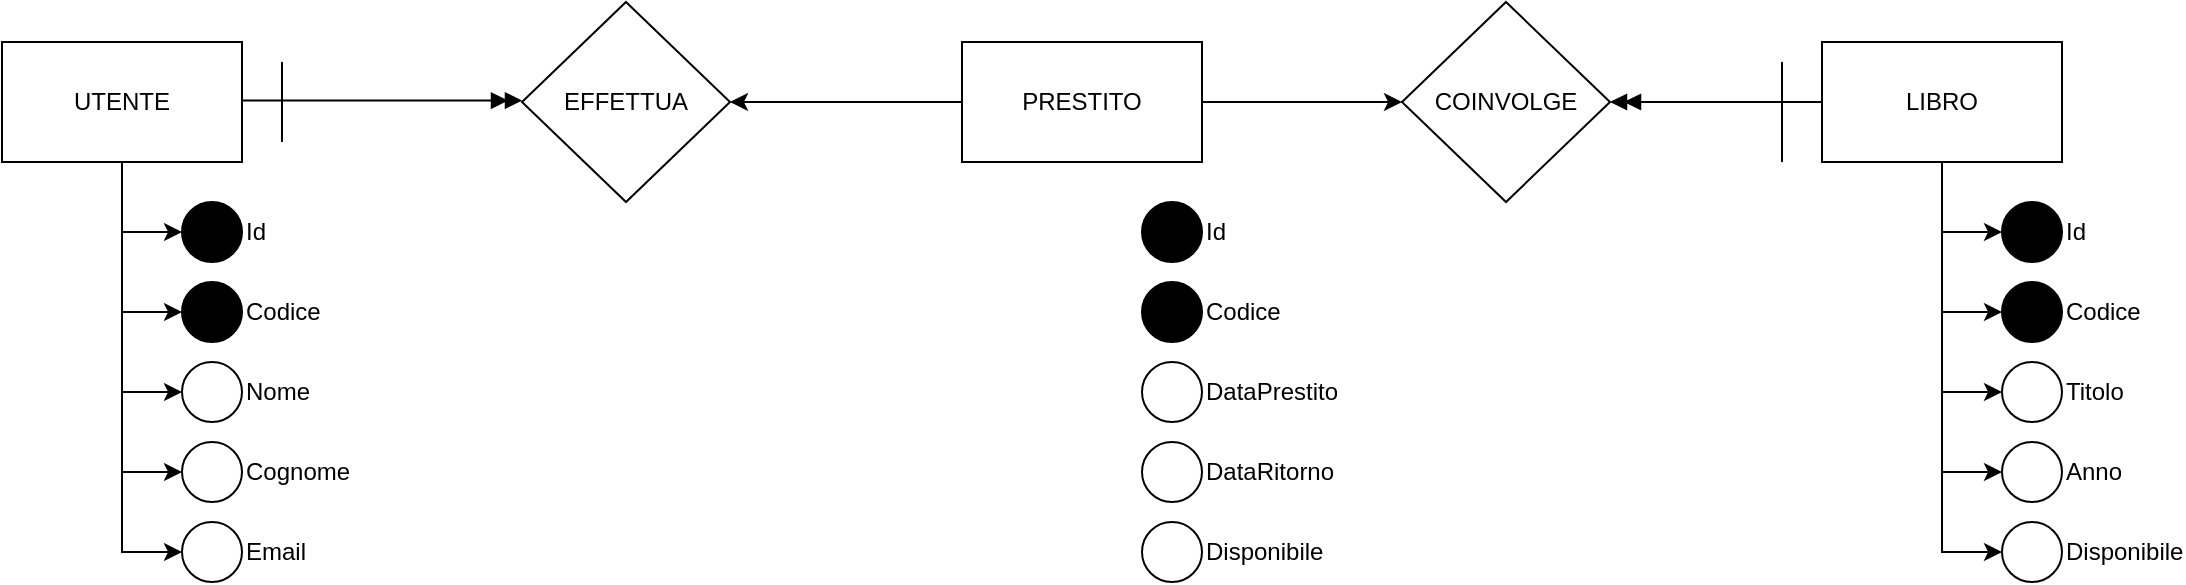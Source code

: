 <mxfile version="24.7.8">
  <diagram name="Pagina-1" id="EC0b3j3rKdC_2_Fga6yG">
    <mxGraphModel dx="569" dy="740" grid="1" gridSize="10" guides="1" tooltips="1" connect="1" arrows="1" fold="1" page="1" pageScale="1" pageWidth="827" pageHeight="1169" math="0" shadow="0">
      <root>
        <mxCell id="0" />
        <mxCell id="1" parent="0" />
        <mxCell id="QWpr_rKuZCy_GIZtgliI-5" style="edgeStyle=orthogonalEdgeStyle;rounded=0;orthogonalLoop=1;jettySize=auto;html=1;entryX=0;entryY=0.5;entryDx=0;entryDy=0;endArrow=doubleBlock;endFill=1;" edge="1" parent="1">
          <mxGeometry relative="1" as="geometry">
            <mxPoint x="160" y="559.29" as="sourcePoint" />
            <mxPoint x="300.0" y="559.29" as="targetPoint" />
          </mxGeometry>
        </mxCell>
        <mxCell id="QWpr_rKuZCy_GIZtgliI-72" style="edgeStyle=orthogonalEdgeStyle;rounded=0;orthogonalLoop=1;jettySize=auto;html=1;entryX=0;entryY=0.5;entryDx=0;entryDy=0;" edge="1" parent="1" source="QWpr_rKuZCy_GIZtgliI-3" target="QWpr_rKuZCy_GIZtgliI-36">
          <mxGeometry relative="1" as="geometry" />
        </mxCell>
        <mxCell id="QWpr_rKuZCy_GIZtgliI-73" style="edgeStyle=orthogonalEdgeStyle;rounded=0;orthogonalLoop=1;jettySize=auto;html=1;entryX=0;entryY=0.5;entryDx=0;entryDy=0;" edge="1" parent="1" source="QWpr_rKuZCy_GIZtgliI-3" target="QWpr_rKuZCy_GIZtgliI-44">
          <mxGeometry relative="1" as="geometry" />
        </mxCell>
        <mxCell id="QWpr_rKuZCy_GIZtgliI-74" style="edgeStyle=orthogonalEdgeStyle;rounded=0;orthogonalLoop=1;jettySize=auto;html=1;entryX=0;entryY=0.5;entryDx=0;entryDy=0;" edge="1" parent="1" source="QWpr_rKuZCy_GIZtgliI-3" target="QWpr_rKuZCy_GIZtgliI-38">
          <mxGeometry relative="1" as="geometry" />
        </mxCell>
        <mxCell id="QWpr_rKuZCy_GIZtgliI-75" style="edgeStyle=orthogonalEdgeStyle;rounded=0;orthogonalLoop=1;jettySize=auto;html=1;entryX=0;entryY=0.5;entryDx=0;entryDy=0;" edge="1" parent="1" source="QWpr_rKuZCy_GIZtgliI-3" target="QWpr_rKuZCy_GIZtgliI-40">
          <mxGeometry relative="1" as="geometry" />
        </mxCell>
        <mxCell id="QWpr_rKuZCy_GIZtgliI-76" style="edgeStyle=orthogonalEdgeStyle;rounded=0;orthogonalLoop=1;jettySize=auto;html=1;entryX=0;entryY=0.5;entryDx=0;entryDy=0;" edge="1" parent="1" source="QWpr_rKuZCy_GIZtgliI-3" target="QWpr_rKuZCy_GIZtgliI-42">
          <mxGeometry relative="1" as="geometry" />
        </mxCell>
        <mxCell id="QWpr_rKuZCy_GIZtgliI-79" style="edgeStyle=orthogonalEdgeStyle;rounded=0;orthogonalLoop=1;jettySize=auto;html=1;entryX=1;entryY=0.5;entryDx=0;entryDy=0;endArrow=doubleBlock;endFill=1;" edge="1" parent="1" source="QWpr_rKuZCy_GIZtgliI-3" target="QWpr_rKuZCy_GIZtgliI-77">
          <mxGeometry relative="1" as="geometry" />
        </mxCell>
        <mxCell id="QWpr_rKuZCy_GIZtgliI-3" value="LIBRO" style="rounded=0;whiteSpace=wrap;html=1;" vertex="1" parent="1">
          <mxGeometry x="950" y="530" width="120" height="60" as="geometry" />
        </mxCell>
        <mxCell id="QWpr_rKuZCy_GIZtgliI-4" value="EFFETTUA" style="rhombus;whiteSpace=wrap;html=1;" vertex="1" parent="1">
          <mxGeometry x="300" y="510" width="104" height="100" as="geometry" />
        </mxCell>
        <mxCell id="QWpr_rKuZCy_GIZtgliI-36" value="" style="ellipse;whiteSpace=wrap;html=1;aspect=fixed;strokeColor=#000000;fillColor=#000000;" vertex="1" parent="1">
          <mxGeometry x="1040" y="610" width="30" height="30" as="geometry" />
        </mxCell>
        <mxCell id="QWpr_rKuZCy_GIZtgliI-37" value="Id" style="text;html=1;align=left;verticalAlign=middle;whiteSpace=wrap;rounded=0;" vertex="1" parent="1">
          <mxGeometry x="1070" y="610" width="60" height="30" as="geometry" />
        </mxCell>
        <mxCell id="QWpr_rKuZCy_GIZtgliI-38" value="" style="ellipse;whiteSpace=wrap;html=1;aspect=fixed;" vertex="1" parent="1">
          <mxGeometry x="1040" y="690" width="30" height="30" as="geometry" />
        </mxCell>
        <mxCell id="QWpr_rKuZCy_GIZtgliI-39" value="Titolo" style="text;html=1;align=left;verticalAlign=middle;whiteSpace=wrap;rounded=0;" vertex="1" parent="1">
          <mxGeometry x="1070" y="690" width="60" height="30" as="geometry" />
        </mxCell>
        <mxCell id="QWpr_rKuZCy_GIZtgliI-40" value="" style="ellipse;whiteSpace=wrap;html=1;aspect=fixed;" vertex="1" parent="1">
          <mxGeometry x="1040" y="730" width="30" height="30" as="geometry" />
        </mxCell>
        <mxCell id="QWpr_rKuZCy_GIZtgliI-41" value="Anno" style="text;html=1;align=left;verticalAlign=middle;whiteSpace=wrap;rounded=0;" vertex="1" parent="1">
          <mxGeometry x="1070" y="730" width="60" height="30" as="geometry" />
        </mxCell>
        <mxCell id="QWpr_rKuZCy_GIZtgliI-42" value="" style="ellipse;whiteSpace=wrap;html=1;aspect=fixed;" vertex="1" parent="1">
          <mxGeometry x="1040" y="770" width="30" height="30" as="geometry" />
        </mxCell>
        <mxCell id="QWpr_rKuZCy_GIZtgliI-43" value="Disponibile" style="text;html=1;align=left;verticalAlign=middle;whiteSpace=wrap;rounded=0;" vertex="1" parent="1">
          <mxGeometry x="1070" y="770" width="60" height="30" as="geometry" />
        </mxCell>
        <mxCell id="QWpr_rKuZCy_GIZtgliI-44" value="" style="ellipse;whiteSpace=wrap;html=1;aspect=fixed;strokeColor=#000000;fillColor=#000000;" vertex="1" parent="1">
          <mxGeometry x="1040" y="650" width="30" height="30" as="geometry" />
        </mxCell>
        <mxCell id="QWpr_rKuZCy_GIZtgliI-45" value="Codice" style="text;html=1;align=left;verticalAlign=middle;whiteSpace=wrap;rounded=0;" vertex="1" parent="1">
          <mxGeometry x="1070" y="650" width="60" height="30" as="geometry" />
        </mxCell>
        <mxCell id="QWpr_rKuZCy_GIZtgliI-51" style="edgeStyle=orthogonalEdgeStyle;rounded=0;orthogonalLoop=1;jettySize=auto;html=1;entryX=0;entryY=0.5;entryDx=0;entryDy=0;" edge="1" source="QWpr_rKuZCy_GIZtgliI-56" target="QWpr_rKuZCy_GIZtgliI-58" parent="1">
          <mxGeometry relative="1" as="geometry" />
        </mxCell>
        <mxCell id="QWpr_rKuZCy_GIZtgliI-52" style="edgeStyle=orthogonalEdgeStyle;rounded=0;orthogonalLoop=1;jettySize=auto;html=1;entryX=0;entryY=0.5;entryDx=0;entryDy=0;" edge="1" source="QWpr_rKuZCy_GIZtgliI-56" target="QWpr_rKuZCy_GIZtgliI-66" parent="1">
          <mxGeometry relative="1" as="geometry" />
        </mxCell>
        <mxCell id="QWpr_rKuZCy_GIZtgliI-53" style="edgeStyle=orthogonalEdgeStyle;rounded=0;orthogonalLoop=1;jettySize=auto;html=1;entryX=0;entryY=0.5;entryDx=0;entryDy=0;" edge="1" source="QWpr_rKuZCy_GIZtgliI-56" target="QWpr_rKuZCy_GIZtgliI-60" parent="1">
          <mxGeometry relative="1" as="geometry" />
        </mxCell>
        <mxCell id="QWpr_rKuZCy_GIZtgliI-54" style="edgeStyle=orthogonalEdgeStyle;rounded=0;orthogonalLoop=1;jettySize=auto;html=1;entryX=0;entryY=0.5;entryDx=0;entryDy=0;" edge="1" source="QWpr_rKuZCy_GIZtgliI-56" target="QWpr_rKuZCy_GIZtgliI-62" parent="1">
          <mxGeometry relative="1" as="geometry" />
        </mxCell>
        <mxCell id="QWpr_rKuZCy_GIZtgliI-55" style="edgeStyle=orthogonalEdgeStyle;rounded=0;orthogonalLoop=1;jettySize=auto;html=1;entryX=0;entryY=0.5;entryDx=0;entryDy=0;" edge="1" source="QWpr_rKuZCy_GIZtgliI-56" target="QWpr_rKuZCy_GIZtgliI-64" parent="1">
          <mxGeometry relative="1" as="geometry" />
        </mxCell>
        <mxCell id="QWpr_rKuZCy_GIZtgliI-56" value="UTENTE" style="rounded=0;whiteSpace=wrap;html=1;" vertex="1" parent="1">
          <mxGeometry x="40" y="530" width="120" height="60" as="geometry" />
        </mxCell>
        <mxCell id="QWpr_rKuZCy_GIZtgliI-57" value="" style="endArrow=none;html=1;rounded=0;" edge="1" parent="1">
          <mxGeometry width="50" height="50" relative="1" as="geometry">
            <mxPoint x="180" y="580" as="sourcePoint" />
            <mxPoint x="180" y="540" as="targetPoint" />
          </mxGeometry>
        </mxCell>
        <mxCell id="QWpr_rKuZCy_GIZtgliI-58" value="" style="ellipse;whiteSpace=wrap;html=1;aspect=fixed;strokeColor=#000000;fillColor=#000000;" vertex="1" parent="1">
          <mxGeometry x="130" y="610" width="30" height="30" as="geometry" />
        </mxCell>
        <mxCell id="QWpr_rKuZCy_GIZtgliI-59" value="Id" style="text;html=1;align=left;verticalAlign=middle;whiteSpace=wrap;rounded=0;" vertex="1" parent="1">
          <mxGeometry x="160" y="610" width="60" height="30" as="geometry" />
        </mxCell>
        <mxCell id="QWpr_rKuZCy_GIZtgliI-60" value="" style="ellipse;whiteSpace=wrap;html=1;aspect=fixed;" vertex="1" parent="1">
          <mxGeometry x="130" y="690" width="30" height="30" as="geometry" />
        </mxCell>
        <mxCell id="QWpr_rKuZCy_GIZtgliI-61" value="Nome" style="text;html=1;align=left;verticalAlign=middle;whiteSpace=wrap;rounded=0;" vertex="1" parent="1">
          <mxGeometry x="160" y="690" width="60" height="30" as="geometry" />
        </mxCell>
        <mxCell id="QWpr_rKuZCy_GIZtgliI-62" value="" style="ellipse;whiteSpace=wrap;html=1;aspect=fixed;" vertex="1" parent="1">
          <mxGeometry x="130" y="730" width="30" height="30" as="geometry" />
        </mxCell>
        <mxCell id="QWpr_rKuZCy_GIZtgliI-63" value="Cognome" style="text;html=1;align=left;verticalAlign=middle;whiteSpace=wrap;rounded=0;" vertex="1" parent="1">
          <mxGeometry x="160" y="730" width="60" height="30" as="geometry" />
        </mxCell>
        <mxCell id="QWpr_rKuZCy_GIZtgliI-64" value="" style="ellipse;whiteSpace=wrap;html=1;aspect=fixed;" vertex="1" parent="1">
          <mxGeometry x="130" y="770" width="30" height="30" as="geometry" />
        </mxCell>
        <mxCell id="QWpr_rKuZCy_GIZtgliI-65" value="Email" style="text;html=1;align=left;verticalAlign=middle;whiteSpace=wrap;rounded=0;" vertex="1" parent="1">
          <mxGeometry x="160" y="770" width="60" height="30" as="geometry" />
        </mxCell>
        <mxCell id="QWpr_rKuZCy_GIZtgliI-66" value="" style="ellipse;whiteSpace=wrap;html=1;aspect=fixed;strokeColor=#000000;fillColor=#000000;" vertex="1" parent="1">
          <mxGeometry x="130" y="650" width="30" height="30" as="geometry" />
        </mxCell>
        <mxCell id="QWpr_rKuZCy_GIZtgliI-67" value="Codice" style="text;html=1;align=left;verticalAlign=middle;whiteSpace=wrap;rounded=0;" vertex="1" parent="1">
          <mxGeometry x="160" y="650" width="60" height="30" as="geometry" />
        </mxCell>
        <mxCell id="QWpr_rKuZCy_GIZtgliI-71" style="edgeStyle=orthogonalEdgeStyle;rounded=0;orthogonalLoop=1;jettySize=auto;html=1;entryX=1;entryY=0.5;entryDx=0;entryDy=0;" edge="1" parent="1" source="QWpr_rKuZCy_GIZtgliI-70" target="QWpr_rKuZCy_GIZtgliI-4">
          <mxGeometry relative="1" as="geometry" />
        </mxCell>
        <mxCell id="QWpr_rKuZCy_GIZtgliI-78" style="edgeStyle=orthogonalEdgeStyle;rounded=0;orthogonalLoop=1;jettySize=auto;html=1;entryX=0;entryY=0.5;entryDx=0;entryDy=0;" edge="1" parent="1" source="QWpr_rKuZCy_GIZtgliI-70" target="QWpr_rKuZCy_GIZtgliI-77">
          <mxGeometry relative="1" as="geometry" />
        </mxCell>
        <mxCell id="QWpr_rKuZCy_GIZtgliI-70" value="PRESTITO" style="rounded=0;whiteSpace=wrap;html=1;" vertex="1" parent="1">
          <mxGeometry x="520" y="530" width="120" height="60" as="geometry" />
        </mxCell>
        <mxCell id="QWpr_rKuZCy_GIZtgliI-77" value="COINVOLGE" style="rhombus;whiteSpace=wrap;html=1;" vertex="1" parent="1">
          <mxGeometry x="740" y="510" width="104" height="100" as="geometry" />
        </mxCell>
        <mxCell id="QWpr_rKuZCy_GIZtgliI-80" value="" style="endArrow=none;html=1;rounded=0;" edge="1" parent="1">
          <mxGeometry width="50" height="50" relative="1" as="geometry">
            <mxPoint x="930" y="590" as="sourcePoint" />
            <mxPoint x="930" y="540" as="targetPoint" />
          </mxGeometry>
        </mxCell>
        <mxCell id="QWpr_rKuZCy_GIZtgliI-81" value="" style="ellipse;whiteSpace=wrap;html=1;aspect=fixed;strokeColor=#000000;fillColor=#000000;" vertex="1" parent="1">
          <mxGeometry x="610" y="610" width="30" height="30" as="geometry" />
        </mxCell>
        <mxCell id="QWpr_rKuZCy_GIZtgliI-82" value="Id" style="text;html=1;align=left;verticalAlign=middle;whiteSpace=wrap;rounded=0;" vertex="1" parent="1">
          <mxGeometry x="640" y="610" width="60" height="30" as="geometry" />
        </mxCell>
        <mxCell id="QWpr_rKuZCy_GIZtgliI-83" value="" style="ellipse;whiteSpace=wrap;html=1;aspect=fixed;" vertex="1" parent="1">
          <mxGeometry x="610" y="690" width="30" height="30" as="geometry" />
        </mxCell>
        <mxCell id="QWpr_rKuZCy_GIZtgliI-84" value="DataPrestito" style="text;html=1;align=left;verticalAlign=middle;whiteSpace=wrap;rounded=0;" vertex="1" parent="1">
          <mxGeometry x="640" y="690" width="60" height="30" as="geometry" />
        </mxCell>
        <mxCell id="QWpr_rKuZCy_GIZtgliI-85" value="" style="ellipse;whiteSpace=wrap;html=1;aspect=fixed;" vertex="1" parent="1">
          <mxGeometry x="610" y="730" width="30" height="30" as="geometry" />
        </mxCell>
        <mxCell id="QWpr_rKuZCy_GIZtgliI-86" value="DataRitorno" style="text;html=1;align=left;verticalAlign=middle;whiteSpace=wrap;rounded=0;" vertex="1" parent="1">
          <mxGeometry x="640" y="730" width="60" height="30" as="geometry" />
        </mxCell>
        <mxCell id="QWpr_rKuZCy_GIZtgliI-87" value="" style="ellipse;whiteSpace=wrap;html=1;aspect=fixed;" vertex="1" parent="1">
          <mxGeometry x="610" y="770" width="30" height="30" as="geometry" />
        </mxCell>
        <mxCell id="QWpr_rKuZCy_GIZtgliI-88" value="Disponibile" style="text;html=1;align=left;verticalAlign=middle;whiteSpace=wrap;rounded=0;" vertex="1" parent="1">
          <mxGeometry x="640" y="770" width="60" height="30" as="geometry" />
        </mxCell>
        <mxCell id="QWpr_rKuZCy_GIZtgliI-89" value="" style="ellipse;whiteSpace=wrap;html=1;aspect=fixed;strokeColor=#000000;fillColor=#000000;" vertex="1" parent="1">
          <mxGeometry x="610" y="650" width="30" height="30" as="geometry" />
        </mxCell>
        <mxCell id="QWpr_rKuZCy_GIZtgliI-90" value="Codice" style="text;html=1;align=left;verticalAlign=middle;whiteSpace=wrap;rounded=0;" vertex="1" parent="1">
          <mxGeometry x="640" y="650" width="60" height="30" as="geometry" />
        </mxCell>
      </root>
    </mxGraphModel>
  </diagram>
</mxfile>
